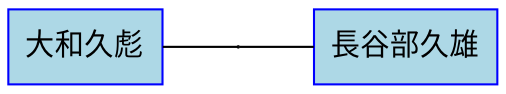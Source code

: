 graph "ShogiPlayers18" {
graph [charset="UTF-8", rankdir="LR", splines="ortho"]
node [fontname="Sans", shape="record"]



// Attributes




// Persons
pro_67 [color="blue", fillcolor="lightblue", label=" 長谷部久雄", style="filled"]
extra_18 [color="blue", fillcolor="lightblue", label=" 大和久彪", style="filled"]

// Generations


// Families
f0_c [height="0.01", shape="point", width="0.01"]
extra_18 -- f0_c
f0_c -- pro_67

}
